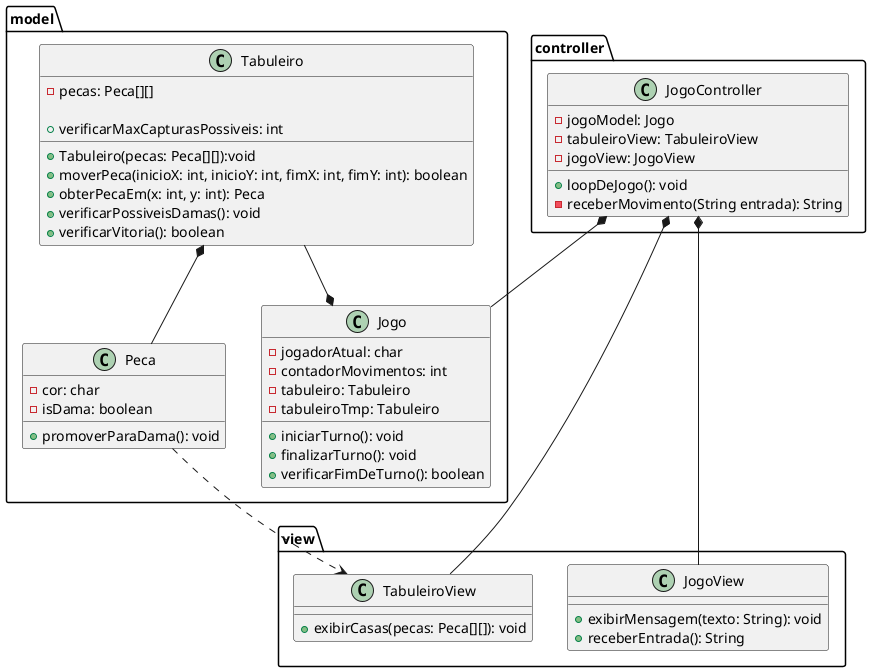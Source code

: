 @startuml Classes

package model {
    class Tabuleiro {
        -pecas: Peca[][]

        +Tabuleiro(pecas: Peca[][]):void
        +moverPeca(inicioX: int, inicioY: int, fimX: int, fimY: int): boolean
        +obterPecaEm(x: int, y: int): Peca
        +verificarPossiveisDamas(): void
        +verificarVitoria(): boolean
        +verificarMaxCapturasPossiveis: int
    }

    class Peca {
        -cor: char
        -isDama: boolean

        +promoverParaDama(): void
    }

    class Jogo {
        -jogadorAtual: char
        -contadorMovimentos: int
        -tabuleiro: Tabuleiro
        -tabuleiroTmp: Tabuleiro

        +iniciarTurno(): void
        +finalizarTurno(): void
        +verificarFimDeTurno(): boolean
    }
}

package view {
    class TabuleiroView {
        +exibirCasas(pecas: Peca[][]): void
    }

    class JogoView {
        +exibirMensagem(texto: String): void
        +receberEntrada(): String
    }
}

package controller {
    class JogoController {
        -jogoModel: Jogo
        -tabuleiroView: TabuleiroView
        -jogoView: JogoView

        +loopDeJogo(): void
        -receberMovimento(String entrada): String
    }
}

Tabuleiro *-- Peca
Tabuleiro --* Jogo
Peca ..> TabuleiroView
JogoController *-- TabuleiroView
JogoController *-- JogoView
JogoController *-- Jogo

@enduml
